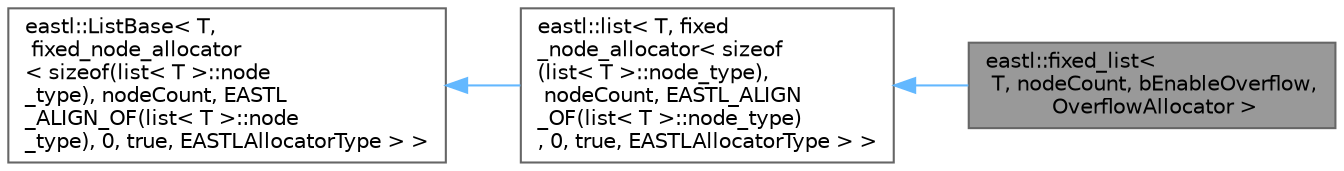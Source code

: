 digraph "eastl::fixed_list&lt; T, nodeCount, bEnableOverflow, OverflowAllocator &gt;"
{
 // LATEX_PDF_SIZE
  bgcolor="transparent";
  edge [fontname=Helvetica,fontsize=10,labelfontname=Helvetica,labelfontsize=10];
  node [fontname=Helvetica,fontsize=10,shape=box,height=0.2,width=0.4];
  rankdir="LR";
  Node1 [id="Node000001",label="eastl::fixed_list\<\l T, nodeCount, bEnableOverflow,\l OverflowAllocator \>",height=0.2,width=0.4,color="gray40", fillcolor="grey60", style="filled", fontcolor="black",tooltip=" "];
  Node2 -> Node1 [id="edge3_Node000001_Node000002",dir="back",color="steelblue1",style="solid",tooltip=" "];
  Node2 [id="Node000002",label="eastl::list\< T, fixed\l_node_allocator\< sizeof\l(list\< T \>::node_type),\l nodeCount, EASTL_ALIGN\l_OF(list\< T \>::node_type)\l, 0, true, EASTLAllocatorType \> \>",height=0.2,width=0.4,color="gray40", fillcolor="white", style="filled",URL="$classeastl_1_1list.html",tooltip=" "];
  Node3 -> Node2 [id="edge4_Node000002_Node000003",dir="back",color="steelblue1",style="solid",tooltip=" "];
  Node3 [id="Node000003",label="eastl::ListBase\< T,\l fixed_node_allocator\l\< sizeof(list\< T \>::node\l_type), nodeCount, EASTL\l_ALIGN_OF(list\< T \>::node\l_type), 0, true, EASTLAllocatorType \> \>",height=0.2,width=0.4,color="gray40", fillcolor="white", style="filled",URL="$classeastl_1_1_list_base.html",tooltip=" "];
}
